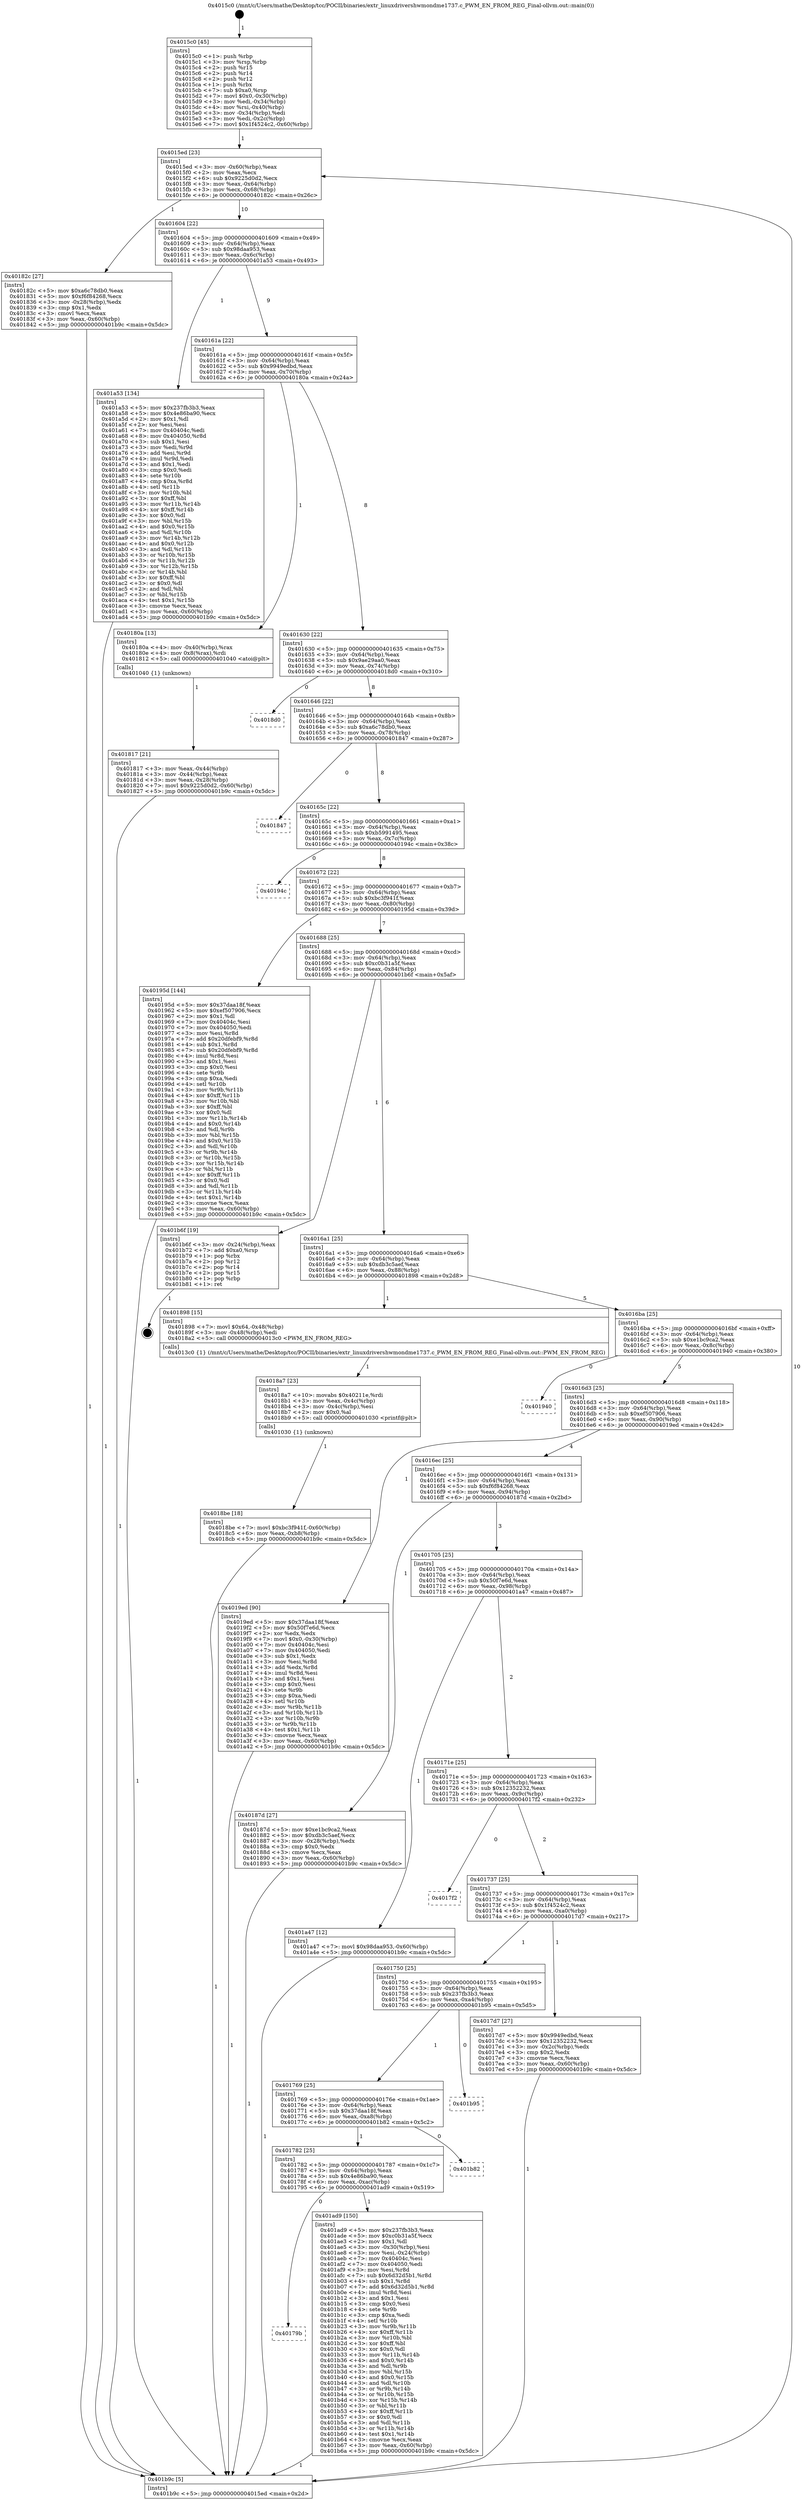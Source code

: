 digraph "0x4015c0" {
  label = "0x4015c0 (/mnt/c/Users/mathe/Desktop/tcc/POCII/binaries/extr_linuxdrivershwmondme1737.c_PWM_EN_FROM_REG_Final-ollvm.out::main(0))"
  labelloc = "t"
  node[shape=record]

  Entry [label="",width=0.3,height=0.3,shape=circle,fillcolor=black,style=filled]
  "0x4015ed" [label="{
     0x4015ed [23]\l
     | [instrs]\l
     &nbsp;&nbsp;0x4015ed \<+3\>: mov -0x60(%rbp),%eax\l
     &nbsp;&nbsp;0x4015f0 \<+2\>: mov %eax,%ecx\l
     &nbsp;&nbsp;0x4015f2 \<+6\>: sub $0x9225d0d2,%ecx\l
     &nbsp;&nbsp;0x4015f8 \<+3\>: mov %eax,-0x64(%rbp)\l
     &nbsp;&nbsp;0x4015fb \<+3\>: mov %ecx,-0x68(%rbp)\l
     &nbsp;&nbsp;0x4015fe \<+6\>: je 000000000040182c \<main+0x26c\>\l
  }"]
  "0x40182c" [label="{
     0x40182c [27]\l
     | [instrs]\l
     &nbsp;&nbsp;0x40182c \<+5\>: mov $0xa6c78db0,%eax\l
     &nbsp;&nbsp;0x401831 \<+5\>: mov $0xf6f84268,%ecx\l
     &nbsp;&nbsp;0x401836 \<+3\>: mov -0x28(%rbp),%edx\l
     &nbsp;&nbsp;0x401839 \<+3\>: cmp $0x1,%edx\l
     &nbsp;&nbsp;0x40183c \<+3\>: cmovl %ecx,%eax\l
     &nbsp;&nbsp;0x40183f \<+3\>: mov %eax,-0x60(%rbp)\l
     &nbsp;&nbsp;0x401842 \<+5\>: jmp 0000000000401b9c \<main+0x5dc\>\l
  }"]
  "0x401604" [label="{
     0x401604 [22]\l
     | [instrs]\l
     &nbsp;&nbsp;0x401604 \<+5\>: jmp 0000000000401609 \<main+0x49\>\l
     &nbsp;&nbsp;0x401609 \<+3\>: mov -0x64(%rbp),%eax\l
     &nbsp;&nbsp;0x40160c \<+5\>: sub $0x98daa953,%eax\l
     &nbsp;&nbsp;0x401611 \<+3\>: mov %eax,-0x6c(%rbp)\l
     &nbsp;&nbsp;0x401614 \<+6\>: je 0000000000401a53 \<main+0x493\>\l
  }"]
  Exit [label="",width=0.3,height=0.3,shape=circle,fillcolor=black,style=filled,peripheries=2]
  "0x401a53" [label="{
     0x401a53 [134]\l
     | [instrs]\l
     &nbsp;&nbsp;0x401a53 \<+5\>: mov $0x237fb3b3,%eax\l
     &nbsp;&nbsp;0x401a58 \<+5\>: mov $0x4e86ba90,%ecx\l
     &nbsp;&nbsp;0x401a5d \<+2\>: mov $0x1,%dl\l
     &nbsp;&nbsp;0x401a5f \<+2\>: xor %esi,%esi\l
     &nbsp;&nbsp;0x401a61 \<+7\>: mov 0x40404c,%edi\l
     &nbsp;&nbsp;0x401a68 \<+8\>: mov 0x404050,%r8d\l
     &nbsp;&nbsp;0x401a70 \<+3\>: sub $0x1,%esi\l
     &nbsp;&nbsp;0x401a73 \<+3\>: mov %edi,%r9d\l
     &nbsp;&nbsp;0x401a76 \<+3\>: add %esi,%r9d\l
     &nbsp;&nbsp;0x401a79 \<+4\>: imul %r9d,%edi\l
     &nbsp;&nbsp;0x401a7d \<+3\>: and $0x1,%edi\l
     &nbsp;&nbsp;0x401a80 \<+3\>: cmp $0x0,%edi\l
     &nbsp;&nbsp;0x401a83 \<+4\>: sete %r10b\l
     &nbsp;&nbsp;0x401a87 \<+4\>: cmp $0xa,%r8d\l
     &nbsp;&nbsp;0x401a8b \<+4\>: setl %r11b\l
     &nbsp;&nbsp;0x401a8f \<+3\>: mov %r10b,%bl\l
     &nbsp;&nbsp;0x401a92 \<+3\>: xor $0xff,%bl\l
     &nbsp;&nbsp;0x401a95 \<+3\>: mov %r11b,%r14b\l
     &nbsp;&nbsp;0x401a98 \<+4\>: xor $0xff,%r14b\l
     &nbsp;&nbsp;0x401a9c \<+3\>: xor $0x0,%dl\l
     &nbsp;&nbsp;0x401a9f \<+3\>: mov %bl,%r15b\l
     &nbsp;&nbsp;0x401aa2 \<+4\>: and $0x0,%r15b\l
     &nbsp;&nbsp;0x401aa6 \<+3\>: and %dl,%r10b\l
     &nbsp;&nbsp;0x401aa9 \<+3\>: mov %r14b,%r12b\l
     &nbsp;&nbsp;0x401aac \<+4\>: and $0x0,%r12b\l
     &nbsp;&nbsp;0x401ab0 \<+3\>: and %dl,%r11b\l
     &nbsp;&nbsp;0x401ab3 \<+3\>: or %r10b,%r15b\l
     &nbsp;&nbsp;0x401ab6 \<+3\>: or %r11b,%r12b\l
     &nbsp;&nbsp;0x401ab9 \<+3\>: xor %r12b,%r15b\l
     &nbsp;&nbsp;0x401abc \<+3\>: or %r14b,%bl\l
     &nbsp;&nbsp;0x401abf \<+3\>: xor $0xff,%bl\l
     &nbsp;&nbsp;0x401ac2 \<+3\>: or $0x0,%dl\l
     &nbsp;&nbsp;0x401ac5 \<+2\>: and %dl,%bl\l
     &nbsp;&nbsp;0x401ac7 \<+3\>: or %bl,%r15b\l
     &nbsp;&nbsp;0x401aca \<+4\>: test $0x1,%r15b\l
     &nbsp;&nbsp;0x401ace \<+3\>: cmovne %ecx,%eax\l
     &nbsp;&nbsp;0x401ad1 \<+3\>: mov %eax,-0x60(%rbp)\l
     &nbsp;&nbsp;0x401ad4 \<+5\>: jmp 0000000000401b9c \<main+0x5dc\>\l
  }"]
  "0x40161a" [label="{
     0x40161a [22]\l
     | [instrs]\l
     &nbsp;&nbsp;0x40161a \<+5\>: jmp 000000000040161f \<main+0x5f\>\l
     &nbsp;&nbsp;0x40161f \<+3\>: mov -0x64(%rbp),%eax\l
     &nbsp;&nbsp;0x401622 \<+5\>: sub $0x9949edbd,%eax\l
     &nbsp;&nbsp;0x401627 \<+3\>: mov %eax,-0x70(%rbp)\l
     &nbsp;&nbsp;0x40162a \<+6\>: je 000000000040180a \<main+0x24a\>\l
  }"]
  "0x40179b" [label="{
     0x40179b\l
  }", style=dashed]
  "0x40180a" [label="{
     0x40180a [13]\l
     | [instrs]\l
     &nbsp;&nbsp;0x40180a \<+4\>: mov -0x40(%rbp),%rax\l
     &nbsp;&nbsp;0x40180e \<+4\>: mov 0x8(%rax),%rdi\l
     &nbsp;&nbsp;0x401812 \<+5\>: call 0000000000401040 \<atoi@plt\>\l
     | [calls]\l
     &nbsp;&nbsp;0x401040 \{1\} (unknown)\l
  }"]
  "0x401630" [label="{
     0x401630 [22]\l
     | [instrs]\l
     &nbsp;&nbsp;0x401630 \<+5\>: jmp 0000000000401635 \<main+0x75\>\l
     &nbsp;&nbsp;0x401635 \<+3\>: mov -0x64(%rbp),%eax\l
     &nbsp;&nbsp;0x401638 \<+5\>: sub $0x9ae29aa0,%eax\l
     &nbsp;&nbsp;0x40163d \<+3\>: mov %eax,-0x74(%rbp)\l
     &nbsp;&nbsp;0x401640 \<+6\>: je 00000000004018d0 \<main+0x310\>\l
  }"]
  "0x401ad9" [label="{
     0x401ad9 [150]\l
     | [instrs]\l
     &nbsp;&nbsp;0x401ad9 \<+5\>: mov $0x237fb3b3,%eax\l
     &nbsp;&nbsp;0x401ade \<+5\>: mov $0xc0b31a5f,%ecx\l
     &nbsp;&nbsp;0x401ae3 \<+2\>: mov $0x1,%dl\l
     &nbsp;&nbsp;0x401ae5 \<+3\>: mov -0x30(%rbp),%esi\l
     &nbsp;&nbsp;0x401ae8 \<+3\>: mov %esi,-0x24(%rbp)\l
     &nbsp;&nbsp;0x401aeb \<+7\>: mov 0x40404c,%esi\l
     &nbsp;&nbsp;0x401af2 \<+7\>: mov 0x404050,%edi\l
     &nbsp;&nbsp;0x401af9 \<+3\>: mov %esi,%r8d\l
     &nbsp;&nbsp;0x401afc \<+7\>: sub $0x6d32d5b1,%r8d\l
     &nbsp;&nbsp;0x401b03 \<+4\>: sub $0x1,%r8d\l
     &nbsp;&nbsp;0x401b07 \<+7\>: add $0x6d32d5b1,%r8d\l
     &nbsp;&nbsp;0x401b0e \<+4\>: imul %r8d,%esi\l
     &nbsp;&nbsp;0x401b12 \<+3\>: and $0x1,%esi\l
     &nbsp;&nbsp;0x401b15 \<+3\>: cmp $0x0,%esi\l
     &nbsp;&nbsp;0x401b18 \<+4\>: sete %r9b\l
     &nbsp;&nbsp;0x401b1c \<+3\>: cmp $0xa,%edi\l
     &nbsp;&nbsp;0x401b1f \<+4\>: setl %r10b\l
     &nbsp;&nbsp;0x401b23 \<+3\>: mov %r9b,%r11b\l
     &nbsp;&nbsp;0x401b26 \<+4\>: xor $0xff,%r11b\l
     &nbsp;&nbsp;0x401b2a \<+3\>: mov %r10b,%bl\l
     &nbsp;&nbsp;0x401b2d \<+3\>: xor $0xff,%bl\l
     &nbsp;&nbsp;0x401b30 \<+3\>: xor $0x0,%dl\l
     &nbsp;&nbsp;0x401b33 \<+3\>: mov %r11b,%r14b\l
     &nbsp;&nbsp;0x401b36 \<+4\>: and $0x0,%r14b\l
     &nbsp;&nbsp;0x401b3a \<+3\>: and %dl,%r9b\l
     &nbsp;&nbsp;0x401b3d \<+3\>: mov %bl,%r15b\l
     &nbsp;&nbsp;0x401b40 \<+4\>: and $0x0,%r15b\l
     &nbsp;&nbsp;0x401b44 \<+3\>: and %dl,%r10b\l
     &nbsp;&nbsp;0x401b47 \<+3\>: or %r9b,%r14b\l
     &nbsp;&nbsp;0x401b4a \<+3\>: or %r10b,%r15b\l
     &nbsp;&nbsp;0x401b4d \<+3\>: xor %r15b,%r14b\l
     &nbsp;&nbsp;0x401b50 \<+3\>: or %bl,%r11b\l
     &nbsp;&nbsp;0x401b53 \<+4\>: xor $0xff,%r11b\l
     &nbsp;&nbsp;0x401b57 \<+3\>: or $0x0,%dl\l
     &nbsp;&nbsp;0x401b5a \<+3\>: and %dl,%r11b\l
     &nbsp;&nbsp;0x401b5d \<+3\>: or %r11b,%r14b\l
     &nbsp;&nbsp;0x401b60 \<+4\>: test $0x1,%r14b\l
     &nbsp;&nbsp;0x401b64 \<+3\>: cmovne %ecx,%eax\l
     &nbsp;&nbsp;0x401b67 \<+3\>: mov %eax,-0x60(%rbp)\l
     &nbsp;&nbsp;0x401b6a \<+5\>: jmp 0000000000401b9c \<main+0x5dc\>\l
  }"]
  "0x4018d0" [label="{
     0x4018d0\l
  }", style=dashed]
  "0x401646" [label="{
     0x401646 [22]\l
     | [instrs]\l
     &nbsp;&nbsp;0x401646 \<+5\>: jmp 000000000040164b \<main+0x8b\>\l
     &nbsp;&nbsp;0x40164b \<+3\>: mov -0x64(%rbp),%eax\l
     &nbsp;&nbsp;0x40164e \<+5\>: sub $0xa6c78db0,%eax\l
     &nbsp;&nbsp;0x401653 \<+3\>: mov %eax,-0x78(%rbp)\l
     &nbsp;&nbsp;0x401656 \<+6\>: je 0000000000401847 \<main+0x287\>\l
  }"]
  "0x401782" [label="{
     0x401782 [25]\l
     | [instrs]\l
     &nbsp;&nbsp;0x401782 \<+5\>: jmp 0000000000401787 \<main+0x1c7\>\l
     &nbsp;&nbsp;0x401787 \<+3\>: mov -0x64(%rbp),%eax\l
     &nbsp;&nbsp;0x40178a \<+5\>: sub $0x4e86ba90,%eax\l
     &nbsp;&nbsp;0x40178f \<+6\>: mov %eax,-0xac(%rbp)\l
     &nbsp;&nbsp;0x401795 \<+6\>: je 0000000000401ad9 \<main+0x519\>\l
  }"]
  "0x401847" [label="{
     0x401847\l
  }", style=dashed]
  "0x40165c" [label="{
     0x40165c [22]\l
     | [instrs]\l
     &nbsp;&nbsp;0x40165c \<+5\>: jmp 0000000000401661 \<main+0xa1\>\l
     &nbsp;&nbsp;0x401661 \<+3\>: mov -0x64(%rbp),%eax\l
     &nbsp;&nbsp;0x401664 \<+5\>: sub $0xb5991495,%eax\l
     &nbsp;&nbsp;0x401669 \<+3\>: mov %eax,-0x7c(%rbp)\l
     &nbsp;&nbsp;0x40166c \<+6\>: je 000000000040194c \<main+0x38c\>\l
  }"]
  "0x401b82" [label="{
     0x401b82\l
  }", style=dashed]
  "0x40194c" [label="{
     0x40194c\l
  }", style=dashed]
  "0x401672" [label="{
     0x401672 [22]\l
     | [instrs]\l
     &nbsp;&nbsp;0x401672 \<+5\>: jmp 0000000000401677 \<main+0xb7\>\l
     &nbsp;&nbsp;0x401677 \<+3\>: mov -0x64(%rbp),%eax\l
     &nbsp;&nbsp;0x40167a \<+5\>: sub $0xbc3f941f,%eax\l
     &nbsp;&nbsp;0x40167f \<+3\>: mov %eax,-0x80(%rbp)\l
     &nbsp;&nbsp;0x401682 \<+6\>: je 000000000040195d \<main+0x39d\>\l
  }"]
  "0x401769" [label="{
     0x401769 [25]\l
     | [instrs]\l
     &nbsp;&nbsp;0x401769 \<+5\>: jmp 000000000040176e \<main+0x1ae\>\l
     &nbsp;&nbsp;0x40176e \<+3\>: mov -0x64(%rbp),%eax\l
     &nbsp;&nbsp;0x401771 \<+5\>: sub $0x37daa18f,%eax\l
     &nbsp;&nbsp;0x401776 \<+6\>: mov %eax,-0xa8(%rbp)\l
     &nbsp;&nbsp;0x40177c \<+6\>: je 0000000000401b82 \<main+0x5c2\>\l
  }"]
  "0x40195d" [label="{
     0x40195d [144]\l
     | [instrs]\l
     &nbsp;&nbsp;0x40195d \<+5\>: mov $0x37daa18f,%eax\l
     &nbsp;&nbsp;0x401962 \<+5\>: mov $0xef507906,%ecx\l
     &nbsp;&nbsp;0x401967 \<+2\>: mov $0x1,%dl\l
     &nbsp;&nbsp;0x401969 \<+7\>: mov 0x40404c,%esi\l
     &nbsp;&nbsp;0x401970 \<+7\>: mov 0x404050,%edi\l
     &nbsp;&nbsp;0x401977 \<+3\>: mov %esi,%r8d\l
     &nbsp;&nbsp;0x40197a \<+7\>: add $0x20dfebf9,%r8d\l
     &nbsp;&nbsp;0x401981 \<+4\>: sub $0x1,%r8d\l
     &nbsp;&nbsp;0x401985 \<+7\>: sub $0x20dfebf9,%r8d\l
     &nbsp;&nbsp;0x40198c \<+4\>: imul %r8d,%esi\l
     &nbsp;&nbsp;0x401990 \<+3\>: and $0x1,%esi\l
     &nbsp;&nbsp;0x401993 \<+3\>: cmp $0x0,%esi\l
     &nbsp;&nbsp;0x401996 \<+4\>: sete %r9b\l
     &nbsp;&nbsp;0x40199a \<+3\>: cmp $0xa,%edi\l
     &nbsp;&nbsp;0x40199d \<+4\>: setl %r10b\l
     &nbsp;&nbsp;0x4019a1 \<+3\>: mov %r9b,%r11b\l
     &nbsp;&nbsp;0x4019a4 \<+4\>: xor $0xff,%r11b\l
     &nbsp;&nbsp;0x4019a8 \<+3\>: mov %r10b,%bl\l
     &nbsp;&nbsp;0x4019ab \<+3\>: xor $0xff,%bl\l
     &nbsp;&nbsp;0x4019ae \<+3\>: xor $0x0,%dl\l
     &nbsp;&nbsp;0x4019b1 \<+3\>: mov %r11b,%r14b\l
     &nbsp;&nbsp;0x4019b4 \<+4\>: and $0x0,%r14b\l
     &nbsp;&nbsp;0x4019b8 \<+3\>: and %dl,%r9b\l
     &nbsp;&nbsp;0x4019bb \<+3\>: mov %bl,%r15b\l
     &nbsp;&nbsp;0x4019be \<+4\>: and $0x0,%r15b\l
     &nbsp;&nbsp;0x4019c2 \<+3\>: and %dl,%r10b\l
     &nbsp;&nbsp;0x4019c5 \<+3\>: or %r9b,%r14b\l
     &nbsp;&nbsp;0x4019c8 \<+3\>: or %r10b,%r15b\l
     &nbsp;&nbsp;0x4019cb \<+3\>: xor %r15b,%r14b\l
     &nbsp;&nbsp;0x4019ce \<+3\>: or %bl,%r11b\l
     &nbsp;&nbsp;0x4019d1 \<+4\>: xor $0xff,%r11b\l
     &nbsp;&nbsp;0x4019d5 \<+3\>: or $0x0,%dl\l
     &nbsp;&nbsp;0x4019d8 \<+3\>: and %dl,%r11b\l
     &nbsp;&nbsp;0x4019db \<+3\>: or %r11b,%r14b\l
     &nbsp;&nbsp;0x4019de \<+4\>: test $0x1,%r14b\l
     &nbsp;&nbsp;0x4019e2 \<+3\>: cmovne %ecx,%eax\l
     &nbsp;&nbsp;0x4019e5 \<+3\>: mov %eax,-0x60(%rbp)\l
     &nbsp;&nbsp;0x4019e8 \<+5\>: jmp 0000000000401b9c \<main+0x5dc\>\l
  }"]
  "0x401688" [label="{
     0x401688 [25]\l
     | [instrs]\l
     &nbsp;&nbsp;0x401688 \<+5\>: jmp 000000000040168d \<main+0xcd\>\l
     &nbsp;&nbsp;0x40168d \<+3\>: mov -0x64(%rbp),%eax\l
     &nbsp;&nbsp;0x401690 \<+5\>: sub $0xc0b31a5f,%eax\l
     &nbsp;&nbsp;0x401695 \<+6\>: mov %eax,-0x84(%rbp)\l
     &nbsp;&nbsp;0x40169b \<+6\>: je 0000000000401b6f \<main+0x5af\>\l
  }"]
  "0x401b95" [label="{
     0x401b95\l
  }", style=dashed]
  "0x401b6f" [label="{
     0x401b6f [19]\l
     | [instrs]\l
     &nbsp;&nbsp;0x401b6f \<+3\>: mov -0x24(%rbp),%eax\l
     &nbsp;&nbsp;0x401b72 \<+7\>: add $0xa0,%rsp\l
     &nbsp;&nbsp;0x401b79 \<+1\>: pop %rbx\l
     &nbsp;&nbsp;0x401b7a \<+2\>: pop %r12\l
     &nbsp;&nbsp;0x401b7c \<+2\>: pop %r14\l
     &nbsp;&nbsp;0x401b7e \<+2\>: pop %r15\l
     &nbsp;&nbsp;0x401b80 \<+1\>: pop %rbp\l
     &nbsp;&nbsp;0x401b81 \<+1\>: ret\l
  }"]
  "0x4016a1" [label="{
     0x4016a1 [25]\l
     | [instrs]\l
     &nbsp;&nbsp;0x4016a1 \<+5\>: jmp 00000000004016a6 \<main+0xe6\>\l
     &nbsp;&nbsp;0x4016a6 \<+3\>: mov -0x64(%rbp),%eax\l
     &nbsp;&nbsp;0x4016a9 \<+5\>: sub $0xdb3c5aef,%eax\l
     &nbsp;&nbsp;0x4016ae \<+6\>: mov %eax,-0x88(%rbp)\l
     &nbsp;&nbsp;0x4016b4 \<+6\>: je 0000000000401898 \<main+0x2d8\>\l
  }"]
  "0x4018be" [label="{
     0x4018be [18]\l
     | [instrs]\l
     &nbsp;&nbsp;0x4018be \<+7\>: movl $0xbc3f941f,-0x60(%rbp)\l
     &nbsp;&nbsp;0x4018c5 \<+6\>: mov %eax,-0xb8(%rbp)\l
     &nbsp;&nbsp;0x4018cb \<+5\>: jmp 0000000000401b9c \<main+0x5dc\>\l
  }"]
  "0x401898" [label="{
     0x401898 [15]\l
     | [instrs]\l
     &nbsp;&nbsp;0x401898 \<+7\>: movl $0x64,-0x48(%rbp)\l
     &nbsp;&nbsp;0x40189f \<+3\>: mov -0x48(%rbp),%edi\l
     &nbsp;&nbsp;0x4018a2 \<+5\>: call 00000000004013c0 \<PWM_EN_FROM_REG\>\l
     | [calls]\l
     &nbsp;&nbsp;0x4013c0 \{1\} (/mnt/c/Users/mathe/Desktop/tcc/POCII/binaries/extr_linuxdrivershwmondme1737.c_PWM_EN_FROM_REG_Final-ollvm.out::PWM_EN_FROM_REG)\l
  }"]
  "0x4016ba" [label="{
     0x4016ba [25]\l
     | [instrs]\l
     &nbsp;&nbsp;0x4016ba \<+5\>: jmp 00000000004016bf \<main+0xff\>\l
     &nbsp;&nbsp;0x4016bf \<+3\>: mov -0x64(%rbp),%eax\l
     &nbsp;&nbsp;0x4016c2 \<+5\>: sub $0xe1bc9ca2,%eax\l
     &nbsp;&nbsp;0x4016c7 \<+6\>: mov %eax,-0x8c(%rbp)\l
     &nbsp;&nbsp;0x4016cd \<+6\>: je 0000000000401940 \<main+0x380\>\l
  }"]
  "0x4018a7" [label="{
     0x4018a7 [23]\l
     | [instrs]\l
     &nbsp;&nbsp;0x4018a7 \<+10\>: movabs $0x40211e,%rdi\l
     &nbsp;&nbsp;0x4018b1 \<+3\>: mov %eax,-0x4c(%rbp)\l
     &nbsp;&nbsp;0x4018b4 \<+3\>: mov -0x4c(%rbp),%esi\l
     &nbsp;&nbsp;0x4018b7 \<+2\>: mov $0x0,%al\l
     &nbsp;&nbsp;0x4018b9 \<+5\>: call 0000000000401030 \<printf@plt\>\l
     | [calls]\l
     &nbsp;&nbsp;0x401030 \{1\} (unknown)\l
  }"]
  "0x401940" [label="{
     0x401940\l
  }", style=dashed]
  "0x4016d3" [label="{
     0x4016d3 [25]\l
     | [instrs]\l
     &nbsp;&nbsp;0x4016d3 \<+5\>: jmp 00000000004016d8 \<main+0x118\>\l
     &nbsp;&nbsp;0x4016d8 \<+3\>: mov -0x64(%rbp),%eax\l
     &nbsp;&nbsp;0x4016db \<+5\>: sub $0xef507906,%eax\l
     &nbsp;&nbsp;0x4016e0 \<+6\>: mov %eax,-0x90(%rbp)\l
     &nbsp;&nbsp;0x4016e6 \<+6\>: je 00000000004019ed \<main+0x42d\>\l
  }"]
  "0x401817" [label="{
     0x401817 [21]\l
     | [instrs]\l
     &nbsp;&nbsp;0x401817 \<+3\>: mov %eax,-0x44(%rbp)\l
     &nbsp;&nbsp;0x40181a \<+3\>: mov -0x44(%rbp),%eax\l
     &nbsp;&nbsp;0x40181d \<+3\>: mov %eax,-0x28(%rbp)\l
     &nbsp;&nbsp;0x401820 \<+7\>: movl $0x9225d0d2,-0x60(%rbp)\l
     &nbsp;&nbsp;0x401827 \<+5\>: jmp 0000000000401b9c \<main+0x5dc\>\l
  }"]
  "0x4019ed" [label="{
     0x4019ed [90]\l
     | [instrs]\l
     &nbsp;&nbsp;0x4019ed \<+5\>: mov $0x37daa18f,%eax\l
     &nbsp;&nbsp;0x4019f2 \<+5\>: mov $0x50f7e6d,%ecx\l
     &nbsp;&nbsp;0x4019f7 \<+2\>: xor %edx,%edx\l
     &nbsp;&nbsp;0x4019f9 \<+7\>: movl $0x0,-0x30(%rbp)\l
     &nbsp;&nbsp;0x401a00 \<+7\>: mov 0x40404c,%esi\l
     &nbsp;&nbsp;0x401a07 \<+7\>: mov 0x404050,%edi\l
     &nbsp;&nbsp;0x401a0e \<+3\>: sub $0x1,%edx\l
     &nbsp;&nbsp;0x401a11 \<+3\>: mov %esi,%r8d\l
     &nbsp;&nbsp;0x401a14 \<+3\>: add %edx,%r8d\l
     &nbsp;&nbsp;0x401a17 \<+4\>: imul %r8d,%esi\l
     &nbsp;&nbsp;0x401a1b \<+3\>: and $0x1,%esi\l
     &nbsp;&nbsp;0x401a1e \<+3\>: cmp $0x0,%esi\l
     &nbsp;&nbsp;0x401a21 \<+4\>: sete %r9b\l
     &nbsp;&nbsp;0x401a25 \<+3\>: cmp $0xa,%edi\l
     &nbsp;&nbsp;0x401a28 \<+4\>: setl %r10b\l
     &nbsp;&nbsp;0x401a2c \<+3\>: mov %r9b,%r11b\l
     &nbsp;&nbsp;0x401a2f \<+3\>: and %r10b,%r11b\l
     &nbsp;&nbsp;0x401a32 \<+3\>: xor %r10b,%r9b\l
     &nbsp;&nbsp;0x401a35 \<+3\>: or %r9b,%r11b\l
     &nbsp;&nbsp;0x401a38 \<+4\>: test $0x1,%r11b\l
     &nbsp;&nbsp;0x401a3c \<+3\>: cmovne %ecx,%eax\l
     &nbsp;&nbsp;0x401a3f \<+3\>: mov %eax,-0x60(%rbp)\l
     &nbsp;&nbsp;0x401a42 \<+5\>: jmp 0000000000401b9c \<main+0x5dc\>\l
  }"]
  "0x4016ec" [label="{
     0x4016ec [25]\l
     | [instrs]\l
     &nbsp;&nbsp;0x4016ec \<+5\>: jmp 00000000004016f1 \<main+0x131\>\l
     &nbsp;&nbsp;0x4016f1 \<+3\>: mov -0x64(%rbp),%eax\l
     &nbsp;&nbsp;0x4016f4 \<+5\>: sub $0xf6f84268,%eax\l
     &nbsp;&nbsp;0x4016f9 \<+6\>: mov %eax,-0x94(%rbp)\l
     &nbsp;&nbsp;0x4016ff \<+6\>: je 000000000040187d \<main+0x2bd\>\l
  }"]
  "0x4015c0" [label="{
     0x4015c0 [45]\l
     | [instrs]\l
     &nbsp;&nbsp;0x4015c0 \<+1\>: push %rbp\l
     &nbsp;&nbsp;0x4015c1 \<+3\>: mov %rsp,%rbp\l
     &nbsp;&nbsp;0x4015c4 \<+2\>: push %r15\l
     &nbsp;&nbsp;0x4015c6 \<+2\>: push %r14\l
     &nbsp;&nbsp;0x4015c8 \<+2\>: push %r12\l
     &nbsp;&nbsp;0x4015ca \<+1\>: push %rbx\l
     &nbsp;&nbsp;0x4015cb \<+7\>: sub $0xa0,%rsp\l
     &nbsp;&nbsp;0x4015d2 \<+7\>: movl $0x0,-0x30(%rbp)\l
     &nbsp;&nbsp;0x4015d9 \<+3\>: mov %edi,-0x34(%rbp)\l
     &nbsp;&nbsp;0x4015dc \<+4\>: mov %rsi,-0x40(%rbp)\l
     &nbsp;&nbsp;0x4015e0 \<+3\>: mov -0x34(%rbp),%edi\l
     &nbsp;&nbsp;0x4015e3 \<+3\>: mov %edi,-0x2c(%rbp)\l
     &nbsp;&nbsp;0x4015e6 \<+7\>: movl $0x1f4524c2,-0x60(%rbp)\l
  }"]
  "0x40187d" [label="{
     0x40187d [27]\l
     | [instrs]\l
     &nbsp;&nbsp;0x40187d \<+5\>: mov $0xe1bc9ca2,%eax\l
     &nbsp;&nbsp;0x401882 \<+5\>: mov $0xdb3c5aef,%ecx\l
     &nbsp;&nbsp;0x401887 \<+3\>: mov -0x28(%rbp),%edx\l
     &nbsp;&nbsp;0x40188a \<+3\>: cmp $0x0,%edx\l
     &nbsp;&nbsp;0x40188d \<+3\>: cmove %ecx,%eax\l
     &nbsp;&nbsp;0x401890 \<+3\>: mov %eax,-0x60(%rbp)\l
     &nbsp;&nbsp;0x401893 \<+5\>: jmp 0000000000401b9c \<main+0x5dc\>\l
  }"]
  "0x401705" [label="{
     0x401705 [25]\l
     | [instrs]\l
     &nbsp;&nbsp;0x401705 \<+5\>: jmp 000000000040170a \<main+0x14a\>\l
     &nbsp;&nbsp;0x40170a \<+3\>: mov -0x64(%rbp),%eax\l
     &nbsp;&nbsp;0x40170d \<+5\>: sub $0x50f7e6d,%eax\l
     &nbsp;&nbsp;0x401712 \<+6\>: mov %eax,-0x98(%rbp)\l
     &nbsp;&nbsp;0x401718 \<+6\>: je 0000000000401a47 \<main+0x487\>\l
  }"]
  "0x401b9c" [label="{
     0x401b9c [5]\l
     | [instrs]\l
     &nbsp;&nbsp;0x401b9c \<+5\>: jmp 00000000004015ed \<main+0x2d\>\l
  }"]
  "0x401a47" [label="{
     0x401a47 [12]\l
     | [instrs]\l
     &nbsp;&nbsp;0x401a47 \<+7\>: movl $0x98daa953,-0x60(%rbp)\l
     &nbsp;&nbsp;0x401a4e \<+5\>: jmp 0000000000401b9c \<main+0x5dc\>\l
  }"]
  "0x40171e" [label="{
     0x40171e [25]\l
     | [instrs]\l
     &nbsp;&nbsp;0x40171e \<+5\>: jmp 0000000000401723 \<main+0x163\>\l
     &nbsp;&nbsp;0x401723 \<+3\>: mov -0x64(%rbp),%eax\l
     &nbsp;&nbsp;0x401726 \<+5\>: sub $0x12352232,%eax\l
     &nbsp;&nbsp;0x40172b \<+6\>: mov %eax,-0x9c(%rbp)\l
     &nbsp;&nbsp;0x401731 \<+6\>: je 00000000004017f2 \<main+0x232\>\l
  }"]
  "0x401750" [label="{
     0x401750 [25]\l
     | [instrs]\l
     &nbsp;&nbsp;0x401750 \<+5\>: jmp 0000000000401755 \<main+0x195\>\l
     &nbsp;&nbsp;0x401755 \<+3\>: mov -0x64(%rbp),%eax\l
     &nbsp;&nbsp;0x401758 \<+5\>: sub $0x237fb3b3,%eax\l
     &nbsp;&nbsp;0x40175d \<+6\>: mov %eax,-0xa4(%rbp)\l
     &nbsp;&nbsp;0x401763 \<+6\>: je 0000000000401b95 \<main+0x5d5\>\l
  }"]
  "0x4017f2" [label="{
     0x4017f2\l
  }", style=dashed]
  "0x401737" [label="{
     0x401737 [25]\l
     | [instrs]\l
     &nbsp;&nbsp;0x401737 \<+5\>: jmp 000000000040173c \<main+0x17c\>\l
     &nbsp;&nbsp;0x40173c \<+3\>: mov -0x64(%rbp),%eax\l
     &nbsp;&nbsp;0x40173f \<+5\>: sub $0x1f4524c2,%eax\l
     &nbsp;&nbsp;0x401744 \<+6\>: mov %eax,-0xa0(%rbp)\l
     &nbsp;&nbsp;0x40174a \<+6\>: je 00000000004017d7 \<main+0x217\>\l
  }"]
  "0x4017d7" [label="{
     0x4017d7 [27]\l
     | [instrs]\l
     &nbsp;&nbsp;0x4017d7 \<+5\>: mov $0x9949edbd,%eax\l
     &nbsp;&nbsp;0x4017dc \<+5\>: mov $0x12352232,%ecx\l
     &nbsp;&nbsp;0x4017e1 \<+3\>: mov -0x2c(%rbp),%edx\l
     &nbsp;&nbsp;0x4017e4 \<+3\>: cmp $0x2,%edx\l
     &nbsp;&nbsp;0x4017e7 \<+3\>: cmovne %ecx,%eax\l
     &nbsp;&nbsp;0x4017ea \<+3\>: mov %eax,-0x60(%rbp)\l
     &nbsp;&nbsp;0x4017ed \<+5\>: jmp 0000000000401b9c \<main+0x5dc\>\l
  }"]
  Entry -> "0x4015c0" [label=" 1"]
  "0x4015ed" -> "0x40182c" [label=" 1"]
  "0x4015ed" -> "0x401604" [label=" 10"]
  "0x401b6f" -> Exit [label=" 1"]
  "0x401604" -> "0x401a53" [label=" 1"]
  "0x401604" -> "0x40161a" [label=" 9"]
  "0x401ad9" -> "0x401b9c" [label=" 1"]
  "0x40161a" -> "0x40180a" [label=" 1"]
  "0x40161a" -> "0x401630" [label=" 8"]
  "0x401782" -> "0x40179b" [label=" 0"]
  "0x401630" -> "0x4018d0" [label=" 0"]
  "0x401630" -> "0x401646" [label=" 8"]
  "0x401782" -> "0x401ad9" [label=" 1"]
  "0x401646" -> "0x401847" [label=" 0"]
  "0x401646" -> "0x40165c" [label=" 8"]
  "0x401769" -> "0x401782" [label=" 1"]
  "0x40165c" -> "0x40194c" [label=" 0"]
  "0x40165c" -> "0x401672" [label=" 8"]
  "0x401769" -> "0x401b82" [label=" 0"]
  "0x401672" -> "0x40195d" [label=" 1"]
  "0x401672" -> "0x401688" [label=" 7"]
  "0x401750" -> "0x401769" [label=" 1"]
  "0x401688" -> "0x401b6f" [label=" 1"]
  "0x401688" -> "0x4016a1" [label=" 6"]
  "0x401750" -> "0x401b95" [label=" 0"]
  "0x4016a1" -> "0x401898" [label=" 1"]
  "0x4016a1" -> "0x4016ba" [label=" 5"]
  "0x401a53" -> "0x401b9c" [label=" 1"]
  "0x4016ba" -> "0x401940" [label=" 0"]
  "0x4016ba" -> "0x4016d3" [label=" 5"]
  "0x401a47" -> "0x401b9c" [label=" 1"]
  "0x4016d3" -> "0x4019ed" [label=" 1"]
  "0x4016d3" -> "0x4016ec" [label=" 4"]
  "0x4019ed" -> "0x401b9c" [label=" 1"]
  "0x4016ec" -> "0x40187d" [label=" 1"]
  "0x4016ec" -> "0x401705" [label=" 3"]
  "0x40195d" -> "0x401b9c" [label=" 1"]
  "0x401705" -> "0x401a47" [label=" 1"]
  "0x401705" -> "0x40171e" [label=" 2"]
  "0x4018be" -> "0x401b9c" [label=" 1"]
  "0x40171e" -> "0x4017f2" [label=" 0"]
  "0x40171e" -> "0x401737" [label=" 2"]
  "0x4018a7" -> "0x4018be" [label=" 1"]
  "0x401737" -> "0x4017d7" [label=" 1"]
  "0x401737" -> "0x401750" [label=" 1"]
  "0x4017d7" -> "0x401b9c" [label=" 1"]
  "0x4015c0" -> "0x4015ed" [label=" 1"]
  "0x401b9c" -> "0x4015ed" [label=" 10"]
  "0x40180a" -> "0x401817" [label=" 1"]
  "0x401817" -> "0x401b9c" [label=" 1"]
  "0x40182c" -> "0x401b9c" [label=" 1"]
  "0x40187d" -> "0x401b9c" [label=" 1"]
  "0x401898" -> "0x4018a7" [label=" 1"]
}
